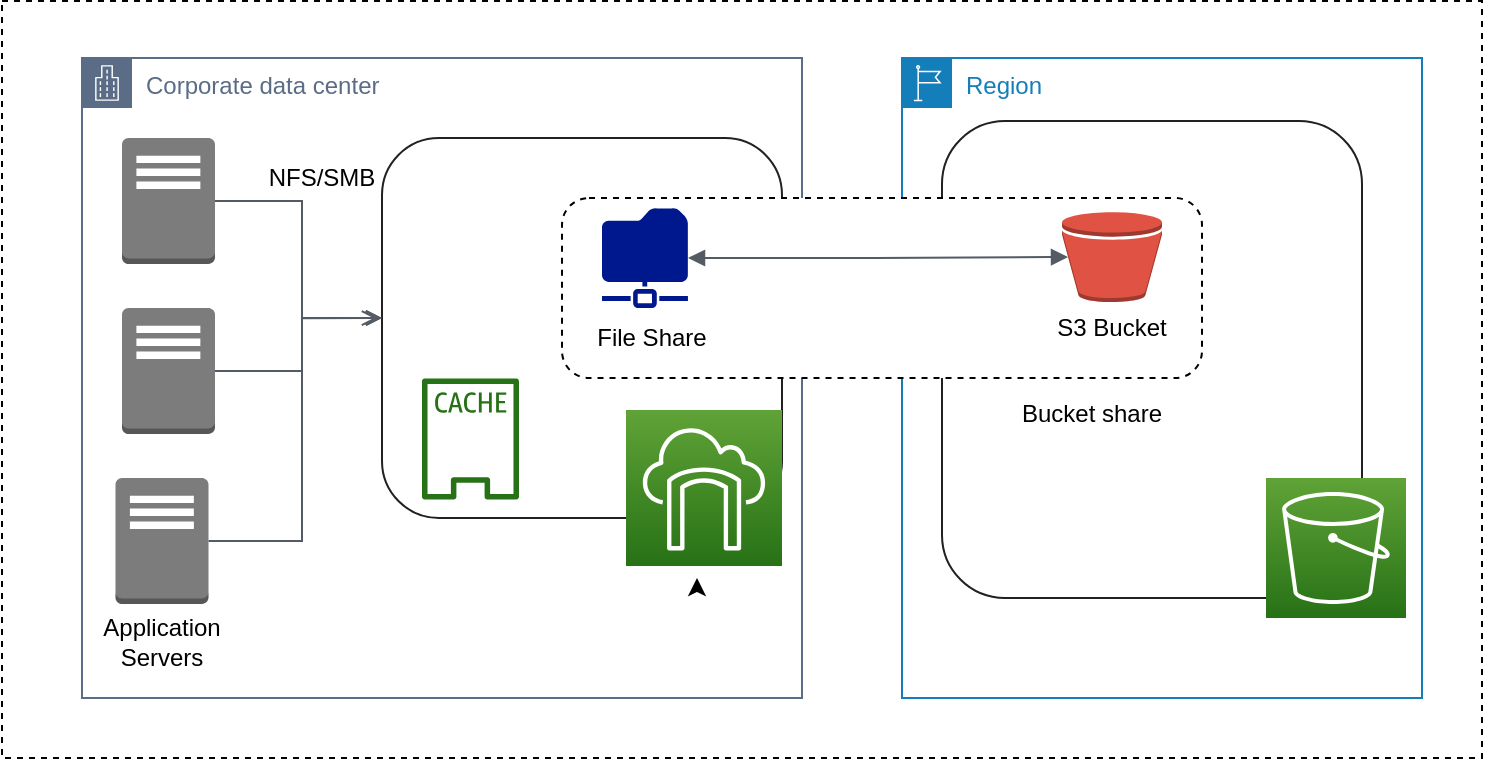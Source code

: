 <mxfile version="12.9.9" type="device"><diagram id="lTrpSe_SfNnOyp6GhTZZ" name="Page-1"><mxGraphModel dx="1106" dy="779" grid="1" gridSize="10" guides="1" tooltips="1" connect="1" arrows="1" fold="1" page="1" pageScale="1" pageWidth="1654" pageHeight="1169" math="0" shadow="0"><root><mxCell id="0"/><mxCell id="1" parent="0"/><mxCell id="lEzQghWfT0XPPPghzzMX-17" value="" style="rounded=0;whiteSpace=wrap;html=1;dashed=1;fontSize=14;" vertex="1" parent="1"><mxGeometry x="130" y="441.5" width="740" height="378.5" as="geometry"/></mxCell><mxCell id="nXqS4SEMegHB8B3x5uhW-27" value="Corporate data center" style="points=[[0,0],[0.25,0],[0.5,0],[0.75,0],[1,0],[1,0.25],[1,0.5],[1,0.75],[1,1],[0.75,1],[0.5,1],[0.25,1],[0,1],[0,0.75],[0,0.5],[0,0.25]];outlineConnect=0;gradientColor=none;html=1;whiteSpace=wrap;fontSize=12;fontStyle=0;shape=mxgraph.aws4.group;grIcon=mxgraph.aws4.group_corporate_data_center;strokeColor=#5A6C86;fillColor=none;verticalAlign=top;align=left;spacingLeft=30;fontColor=#5A6C86;dashed=0;" parent="1" vertex="1"><mxGeometry x="170" y="470" width="360" height="320" as="geometry"/></mxCell><mxCell id="tcZFUc5e3ohq0Pu9CYZt-1" value="" style="rounded=0;whiteSpace=wrap;html=1;strokeColor=#FFFFFF;" parent="1" vertex="1"><mxGeometry x="460" y="610" width="50" height="40" as="geometry"/></mxCell><mxCell id="nXqS4SEMegHB8B3x5uhW-45" value="Region" style="points=[[0,0],[0.25,0],[0.5,0],[0.75,0],[1,0],[1,0.25],[1,0.5],[1,0.75],[1,1],[0.75,1],[0.5,1],[0.25,1],[0,1],[0,0.75],[0,0.5],[0,0.25]];outlineConnect=0;gradientColor=none;html=1;whiteSpace=wrap;fontSize=12;fontStyle=0;shape=mxgraph.aws4.group;grIcon=mxgraph.aws4.group_region;strokeColor=#147EBA;fillColor=none;verticalAlign=top;align=left;spacingLeft=30;fontColor=#147EBA;dashed=0;" parent="1" vertex="1"><mxGeometry x="580" y="470" width="260" height="320" as="geometry"/></mxCell><mxCell id="nXqS4SEMegHB8B3x5uhW-47" value="" style="rounded=1;whiteSpace=wrap;html=1;strokeColor=#212121;strokeWidth=1;fontSize=17;" parent="1" vertex="1"><mxGeometry x="600" y="501.5" width="210" height="238.5" as="geometry"/></mxCell><mxCell id="nXqS4SEMegHB8B3x5uhW-39" value="" style="rounded=1;whiteSpace=wrap;html=1;strokeColor=#212121;strokeWidth=1;fontSize=17;" parent="1" vertex="1"><mxGeometry x="320" y="510" width="200" height="190" as="geometry"/></mxCell><mxCell id="nXqS4SEMegHB8B3x5uhW-36" value="" style="outlineConnect=0;dashed=0;verticalLabelPosition=bottom;verticalAlign=top;align=center;html=1;shape=mxgraph.aws3.traditional_server;fillColor=#7D7C7C;gradientColor=none;strokeColor=#212121;strokeWidth=1;fontSize=17;" parent="1" vertex="1"><mxGeometry x="190" y="595" width="46.5" height="63" as="geometry"/></mxCell><mxCell id="nXqS4SEMegHB8B3x5uhW-41" value="" style="edgeStyle=orthogonalEdgeStyle;html=1;endArrow=open;elbow=vertical;startArrow=none;endFill=0;strokeColor=#545B64;rounded=0;fontSize=17;entryX=-0.01;entryY=0.474;entryDx=0;entryDy=0;entryPerimeter=0;" parent="1" source="nXqS4SEMegHB8B3x5uhW-36" target="nXqS4SEMegHB8B3x5uhW-39" edge="1"><mxGeometry width="100" relative="1" as="geometry"><mxPoint x="340" y="600" as="sourcePoint"/><mxPoint x="440" y="600" as="targetPoint"/><Array as="points"><mxPoint x="280" y="627"/><mxPoint x="280" y="600"/></Array></mxGeometry></mxCell><mxCell id="nXqS4SEMegHB8B3x5uhW-52" value="NFS/SMB" style="text;html=1;strokeColor=none;fillColor=none;align=center;verticalAlign=middle;whiteSpace=wrap;rounded=0;dashed=1;fontSize=12;opacity=0;" parent="1" vertex="1"><mxGeometry x="270" y="520" width="40" height="20" as="geometry"/></mxCell><mxCell id="nXqS4SEMegHB8B3x5uhW-53" value="Application&lt;br&gt;Servers" style="text;html=1;strokeColor=none;fillColor=none;align=center;verticalAlign=middle;whiteSpace=wrap;rounded=0;dashed=1;fontSize=12;opacity=0;" parent="1" vertex="1"><mxGeometry x="190" y="751.5" width="40" height="20" as="geometry"/></mxCell><mxCell id="QD1mGfF3rfq6Buc6VyBN-22" value="HTTPS" style="text;html=1;strokeColor=none;fillColor=none;align=center;verticalAlign=middle;whiteSpace=wrap;rounded=0;dashed=1;fontSize=12;opacity=0;" parent="1" vertex="1"><mxGeometry x="540" y="585" width="40" height="20" as="geometry"/></mxCell><mxCell id="lEzQghWfT0XPPPghzzMX-1" value="" style="edgeStyle=orthogonalEdgeStyle;rounded=0;orthogonalLoop=1;jettySize=auto;html=1;dashed=1;fontSize=14;" edge="1" parent="1"><mxGeometry relative="1" as="geometry"><mxPoint x="477.5" y="731.5" as="sourcePoint"/><mxPoint x="477.5" y="730" as="targetPoint"/></mxGeometry></mxCell><mxCell id="lEzQghWfT0XPPPghzzMX-2" value="" style="outlineConnect=0;fontColor=#232F3E;gradientColor=#60A337;gradientDirection=north;fillColor=#277116;strokeColor=#ffffff;dashed=0;verticalLabelPosition=bottom;verticalAlign=top;align=center;html=1;fontSize=12;fontStyle=0;aspect=fixed;shape=mxgraph.aws4.resourceIcon;resIcon=mxgraph.aws4.storage_gateway;" vertex="1" parent="1"><mxGeometry x="442" y="646" width="78" height="78" as="geometry"/></mxCell><mxCell id="lEzQghWfT0XPPPghzzMX-3" value="" style="outlineConnect=0;fontColor=#232F3E;gradientColor=none;fillColor=#277116;strokeColor=none;dashed=0;verticalLabelPosition=bottom;verticalAlign=top;align=center;html=1;fontSize=12;fontStyle=0;aspect=fixed;pointerEvents=1;shape=mxgraph.aws4.cached_volume;" vertex="1" parent="1"><mxGeometry x="340" y="630" width="48.5" height="61.02" as="geometry"/></mxCell><mxCell id="lEzQghWfT0XPPPghzzMX-4" value="" style="outlineConnect=0;dashed=0;verticalLabelPosition=bottom;verticalAlign=top;align=center;html=1;shape=mxgraph.aws3.traditional_server;fillColor=#7D7C7C;gradientColor=none;strokeColor=#212121;strokeWidth=1;fontSize=17;" vertex="1" parent="1"><mxGeometry x="190" y="510" width="46.5" height="63" as="geometry"/></mxCell><mxCell id="lEzQghWfT0XPPPghzzMX-5" value="" style="outlineConnect=0;dashed=0;verticalLabelPosition=bottom;verticalAlign=top;align=center;html=1;shape=mxgraph.aws3.traditional_server;fillColor=#7D7C7C;gradientColor=none;strokeColor=#212121;strokeWidth=1;fontSize=17;" vertex="1" parent="1"><mxGeometry x="186.75" y="680" width="46.5" height="63" as="geometry"/></mxCell><mxCell id="lEzQghWfT0XPPPghzzMX-6" value="" style="edgeStyle=orthogonalEdgeStyle;html=1;endArrow=open;elbow=vertical;startArrow=none;endFill=0;strokeColor=#545B64;rounded=0;fontSize=14;exitX=1;exitY=0.5;exitDx=0;exitDy=0;exitPerimeter=0;" edge="1" parent="1" source="lEzQghWfT0XPPPghzzMX-4"><mxGeometry width="100" relative="1" as="geometry"><mxPoint x="510" y="670" as="sourcePoint"/><mxPoint x="320" y="600" as="targetPoint"/><Array as="points"><mxPoint x="280" y="542"/><mxPoint x="280" y="600"/></Array></mxGeometry></mxCell><mxCell id="lEzQghWfT0XPPPghzzMX-7" value="" style="edgeStyle=orthogonalEdgeStyle;html=1;endArrow=open;elbow=vertical;startArrow=none;endFill=0;strokeColor=#545B64;rounded=0;fontSize=14;exitX=1;exitY=0.5;exitDx=0;exitDy=0;exitPerimeter=0;" edge="1" parent="1" source="lEzQghWfT0XPPPghzzMX-5"><mxGeometry width="100" relative="1" as="geometry"><mxPoint x="510" y="670" as="sourcePoint"/><mxPoint x="320" y="600" as="targetPoint"/><Array as="points"><mxPoint x="280" y="712"/><mxPoint x="280" y="600"/></Array></mxGeometry></mxCell><mxCell id="lEzQghWfT0XPPPghzzMX-9" value="" style="rounded=1;whiteSpace=wrap;html=1;fontSize=14;dashed=1;" vertex="1" parent="1"><mxGeometry x="410" y="540" width="320" height="90" as="geometry"/></mxCell><mxCell id="lEzQghWfT0XPPPghzzMX-10" value="" style="aspect=fixed;pointerEvents=1;shadow=0;dashed=0;html=1;strokeColor=none;labelPosition=center;verticalLabelPosition=bottom;verticalAlign=top;align=center;fillColor=#00188D;shape=mxgraph.mscae.enterprise.shared_folder;fontSize=14;" vertex="1" parent="1"><mxGeometry x="430" y="545" width="43" height="50" as="geometry"/></mxCell><mxCell id="lEzQghWfT0XPPPghzzMX-11" value="" style="outlineConnect=0;dashed=0;verticalLabelPosition=bottom;verticalAlign=top;align=center;html=1;shape=mxgraph.aws3.bucket;fillColor=#E05243;gradientColor=none;fontSize=14;" vertex="1" parent="1"><mxGeometry x="660" y="547" width="50" height="45" as="geometry"/></mxCell><mxCell id="lEzQghWfT0XPPPghzzMX-12" value="" style="edgeStyle=orthogonalEdgeStyle;html=1;endArrow=block;elbow=vertical;startArrow=block;startFill=1;endFill=1;strokeColor=#545B64;rounded=0;fontSize=14;exitX=1;exitY=0.5;exitDx=0;exitDy=0;exitPerimeter=0;entryX=0.06;entryY=0.5;entryDx=0;entryDy=0;entryPerimeter=0;" edge="1" parent="1" source="lEzQghWfT0XPPPghzzMX-10" target="lEzQghWfT0XPPPghzzMX-11"><mxGeometry width="100" relative="1" as="geometry"><mxPoint x="510" y="670" as="sourcePoint"/><mxPoint x="610" y="670" as="targetPoint"/></mxGeometry></mxCell><mxCell id="lEzQghWfT0XPPPghzzMX-13" value="" style="outlineConnect=0;fontColor=#232F3E;gradientColor=#60A337;gradientDirection=north;fillColor=#277116;strokeColor=#ffffff;dashed=0;verticalLabelPosition=bottom;verticalAlign=top;align=center;html=1;fontSize=12;fontStyle=0;aspect=fixed;shape=mxgraph.aws4.resourceIcon;resIcon=mxgraph.aws4.s3;" vertex="1" parent="1"><mxGeometry x="762" y="680" width="70" height="70" as="geometry"/></mxCell><mxCell id="lEzQghWfT0XPPPghzzMX-14" value="File Share" style="text;html=1;strokeColor=none;fillColor=none;align=center;verticalAlign=middle;whiteSpace=wrap;rounded=0;dashed=1;fontSize=12;opacity=0;" vertex="1" parent="1"><mxGeometry x="390" y="600" width="130" height="20" as="geometry"/></mxCell><mxCell id="lEzQghWfT0XPPPghzzMX-15" value="S3 Bucket" style="text;html=1;strokeColor=none;fillColor=none;align=center;verticalAlign=middle;whiteSpace=wrap;rounded=0;dashed=1;fontSize=12;opacity=0;" vertex="1" parent="1"><mxGeometry x="620" y="595" width="130" height="20" as="geometry"/></mxCell><mxCell id="lEzQghWfT0XPPPghzzMX-16" value="Bucket share" style="text;html=1;strokeColor=none;fillColor=none;align=center;verticalAlign=middle;whiteSpace=wrap;rounded=0;dashed=1;fontSize=12;opacity=0;" vertex="1" parent="1"><mxGeometry x="610" y="638" width="130" height="20" as="geometry"/></mxCell></root></mxGraphModel></diagram></mxfile>